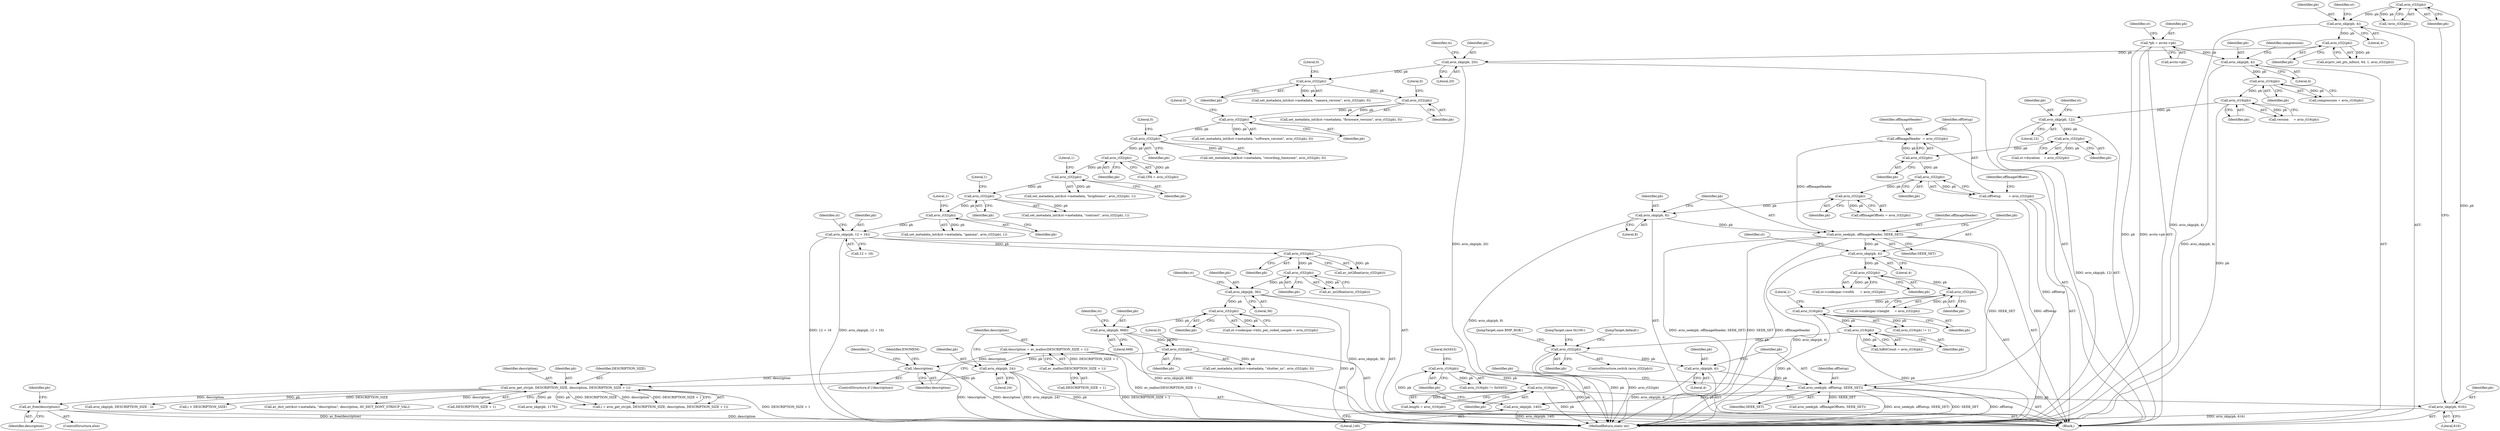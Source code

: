 digraph "0_FFmpeg_7e80b63ecd259d69d383623e75b318bf2bd491f6@API" {
"1000699" [label="(Call,av_free(description))"];
"1000670" [label="(Call,avio_get_str(pb, DESCRIPTION_SIZE, description, DESCRIPTION_SIZE + 1))"];
"1000653" [label="(Call,avio_skip(pb, 24))"];
"1000650" [label="(Call,avio_rl32(pb))"];
"1000641" [label="(Call,avio_skip(pb, 668))"];
"1000477" [label="(Call,avio_rl32(pb))"];
"1000468" [label="(Call,avio_skip(pb, 36))"];
"1000465" [label="(Call,avio_rl32(pb))"];
"1000455" [label="(Call,avio_rl32(pb))"];
"1000443" [label="(Call,avio_skip(pb, 12 + 16))"];
"1000440" [label="(Call,avio_rl32(pb))"];
"1000431" [label="(Call,avio_rl32(pb))"];
"1000422" [label="(Call,avio_rl32(pb))"];
"1000414" [label="(Call,avio_rl32(pb))"];
"1000409" [label="(Call,avio_rl32(pb))"];
"1000400" [label="(Call,avio_rl32(pb))"];
"1000391" [label="(Call,avio_rl32(pb))"];
"1000382" [label="(Call,avio_rl32(pb))"];
"1000373" [label="(Call,avio_skip(pb, 20))"];
"1000371" [label="(Call,avio_rl32(pb))"];
"1000364" [label="(Call,avio_skip(pb, 4))"];
"1000345" [label="(Call,avio_rl32(pb))"];
"1000339" [label="(Call,avio_skip(pb, 616))"];
"1000327" [label="(Call,avio_rl16(pb))"];
"1000320" [label="(Call,avio_rl16(pb))"];
"1000315" [label="(Call,avio_skip(pb, 140))"];
"1000311" [label="(Call,avio_seek(pb, offSetup, SEEK_SET))"];
"1000308" [label="(Call,avio_skip(pb, 4))"];
"1000278" [label="(Call,avio_rl32(pb))"];
"1000252" [label="(Call,avio_rl16(pb))"];
"1000245" [label="(Call,avio_rl16(pb))"];
"1000241" [label="(Call,avio_rl32(pb))"];
"1000233" [label="(Call,avio_rl32(pb))"];
"1000224" [label="(Call,avio_skip(pb, 4))"];
"1000220" [label="(Call,avio_seek(pb, offImageHeader, SEEK_SET))"];
"1000217" [label="(Call,avio_skip(pb, 8))"];
"1000215" [label="(Call,avio_rl32(pb))"];
"1000211" [label="(Call,avio_rl32(pb))"];
"1000207" [label="(Call,avio_rl32(pb))"];
"1000203" [label="(Call,avio_rl32(pb))"];
"1000196" [label="(Call,avio_skip(pb, 12))"];
"1000183" [label="(Call,avio_rl16(pb))"];
"1000179" [label="(Call,avio_rl16(pb))"];
"1000174" [label="(Call,avio_skip(pb, 4))"];
"1000125" [label="(Call,*pb = avctx->pb)"];
"1000205" [label="(Call,offImageHeader  = avio_rl32(pb))"];
"1000209" [label="(Call,offSetup        = avio_rl32(pb))"];
"1000663" [label="(Call,!description)"];
"1000656" [label="(Call,description = av_malloc(DESCRIPTION_SIZE + 1))"];
"1000658" [label="(Call,av_malloc(DESCRIPTION_SIZE + 1))"];
"1000242" [label="(Identifier,pb)"];
"1000385" [label="(Call,set_metadata_int(&st->metadata, \"firmware_version\", avio_rl32(pb), 0))"];
"1000445" [label="(Call,12 + 16)"];
"1000464" [label="(Call,av_int2float(avio_rl32(pb)))"];
"1000315" [label="(Call,avio_skip(pb, 140))"];
"1000220" [label="(Call,avio_seek(pb, offImageHeader, SEEK_SET))"];
"1000311" [label="(Call,avio_seek(pb, offSetup, SEEK_SET))"];
"1000314" [label="(Identifier,SEEK_SET)"];
"1000681" [label="(Call,avio_skip(pb, DESCRIPTION_SIZE - i))"];
"1000422" [label="(Call,avio_rl32(pb))"];
"1000212" [label="(Identifier,pb)"];
"1000373" [label="(Call,avio_skip(pb, 20))"];
"1000652" [label="(Literal,0)"];
"1000277" [label="(ControlStructure,switch (avio_rl32(pb)))"];
"1000671" [label="(Identifier,pb)"];
"1000213" [label="(Call,offImageOffsets = avio_rl32(pb))"];
"1000181" [label="(Call,version     = avio_rl16(pb))"];
"1000210" [label="(Identifier,offSetup)"];
"1000219" [label="(Literal,8)"];
"1000468" [label="(Call,avio_skip(pb, 36))"];
"1000346" [label="(Identifier,pb)"];
"1000664" [label="(Identifier,description)"];
"1000441" [label="(Identifier,pb)"];
"1000211" [label="(Call,avio_rl32(pb))"];
"1000217" [label="(Call,avio_skip(pb, 8))"];
"1000410" [label="(Identifier,pb)"];
"1000402" [label="(Literal,0)"];
"1000178" [label="(Identifier,compression)"];
"1000678" [label="(Call,i < DESCRIPTION_SIZE)"];
"1000344" [label="(Call,!avio_rl32(pb))"];
"1000690" [label="(Call,av_dict_set(&st->metadata, \"description\", description, AV_DICT_DONT_STRDUP_VAL))"];
"1000470" [label="(Literal,36)"];
"1000780" [label="(MethodReturn,static int)"];
"1000233" [label="(Call,avio_rl32(pb))"];
"1000241" [label="(Call,avio_rl32(pb))"];
"1000454" [label="(Call,av_int2float(avio_rl32(pb)))"];
"1000179" [label="(Call,avio_rl16(pb))"];
"1000176" [label="(Literal,4)"];
"1000313" [label="(Identifier,offSetup)"];
"1000647" [label="(Identifier,st)"];
"1000669" [label="(Identifier,i)"];
"1000209" [label="(Call,offSetup        = avio_rl32(pb))"];
"1000234" [label="(Identifier,pb)"];
"1000431" [label="(Call,avio_rl32(pb))"];
"1000328" [label="(Identifier,pb)"];
"1000379" [label="(Identifier,st)"];
"1000123" [label="(Block,)"];
"1000456" [label="(Identifier,pb)"];
"1000227" [label="(Call,st->codecpar->width      = avio_rl32(pb))"];
"1000325" [label="(Call,length = avio_rl16(pb))"];
"1000126" [label="(Identifier,pb)"];
"1000321" [label="(Identifier,pb)"];
"1000319" [label="(Call,avio_rl16(pb) != 0x5453)"];
"1000247" [label="(Literal,1)"];
"1000401" [label="(Identifier,pb)"];
"1000700" [label="(Identifier,description)"];
"1000367" [label="(Call,avpriv_set_pts_info(st, 64, 1, avio_rl32(pb)))"];
"1000177" [label="(Call,compression = avio_rl16(pb))"];
"1000252" [label="(Call,avio_rl16(pb))"];
"1000371" [label="(Call,avio_rl32(pb))"];
"1000143" [label="(Identifier,st)"];
"1000215" [label="(Call,avio_rl32(pb))"];
"1000205" [label="(Call,offImageHeader  = avio_rl32(pb))"];
"1000206" [label="(Identifier,offImageHeader)"];
"1000653" [label="(Call,avio_skip(pb, 24))"];
"1000414" [label="(Call,avio_rl32(pb))"];
"1000443" [label="(Call,avio_skip(pb, 12 + 16))"];
"1000340" [label="(Identifier,pb)"];
"1000432" [label="(Identifier,pb)"];
"1000650" [label="(Call,avio_rl32(pb))"];
"1000672" [label="(Identifier,DESCRIPTION_SIZE)"];
"1000309" [label="(Identifier,pb)"];
"1000216" [label="(Identifier,pb)"];
"1000308" [label="(Call,avio_skip(pb, 4))"];
"1000477" [label="(Call,avio_rl32(pb))"];
"1000245" [label="(Call,avio_rl16(pb))"];
"1000375" [label="(Literal,20)"];
"1000341" [label="(Literal,616)"];
"1000433" [label="(Literal,1)"];
"1000423" [label="(Identifier,pb)"];
"1000451" [label="(Identifier,st)"];
"1000400" [label="(Call,avio_rl32(pb))"];
"1000244" [label="(Call,avio_rl16(pb) != 1)"];
"1000383" [label="(Identifier,pb)"];
"1000702" [label="(Identifier,pb)"];
"1000365" [label="(Identifier,pb)"];
"1000226" [label="(Literal,4)"];
"1000642" [label="(Identifier,pb)"];
"1000644" [label="(Call,set_metadata_int(&st->metadata, \"shutter_ns\", avio_rl32(pb), 0))"];
"1000670" [label="(Call,avio_get_str(pb, DESCRIPTION_SIZE, description, DESCRIPTION_SIZE + 1))"];
"1000310" [label="(Literal,4)"];
"1000425" [label="(Call,set_metadata_int(&st->metadata, \"contrast\", avio_rl32(pb), 1))"];
"1000444" [label="(Identifier,pb)"];
"1000279" [label="(Identifier,pb)"];
"1000658" [label="(Call,av_malloc(DESCRIPTION_SIZE + 1))"];
"1000175" [label="(Identifier,pb)"];
"1000250" [label="(Call,biBitCount = avio_rl16(pb))"];
"1000224" [label="(Call,avio_skip(pb, 4))"];
"1000345" [label="(Call,avio_rl32(pb))"];
"1000281" [label="(JumpTarget,case BMP_RGB:)"];
"1000749" [label="(Call,avio_seek(pb, offImageOffsets, SEEK_SET))"];
"1000366" [label="(Literal,4)"];
"1000372" [label="(Identifier,pb)"];
"1000222" [label="(Identifier,offImageHeader)"];
"1000204" [label="(Identifier,pb)"];
"1000474" [label="(Identifier,st)"];
"1000465" [label="(Call,avio_rl32(pb))"];
"1000409" [label="(Call,avio_rl32(pb))"];
"1000393" [label="(Literal,0)"];
"1000376" [label="(Call,set_metadata_int(&st->metadata, \"camera_version\", avio_rl32(pb), 0))"];
"1000320" [label="(Call,avio_rl16(pb))"];
"1000230" [label="(Identifier,st)"];
"1000183" [label="(Call,avio_rl16(pb))"];
"1000656" [label="(Call,description = av_malloc(DESCRIPTION_SIZE + 1))"];
"1000127" [label="(Call,avctx->pb)"];
"1000699" [label="(Call,av_free(description))"];
"1000655" [label="(Literal,24)"];
"1000253" [label="(Identifier,pb)"];
"1000368" [label="(Identifier,st)"];
"1000174" [label="(Call,avio_skip(pb, 4))"];
"1000657" [label="(Identifier,description)"];
"1000317" [label="(Literal,140)"];
"1000663" [label="(Call,!description)"];
"1000394" [label="(Call,set_metadata_int(&st->metadata, \"software_version\", avio_rl32(pb), 0))"];
"1000662" [label="(ControlStructure,if (!description))"];
"1000208" [label="(Identifier,pb)"];
"1000403" [label="(Call,set_metadata_int(&st->metadata, \"recording_timezone\", avio_rl32(pb), 0))"];
"1000384" [label="(Literal,0)"];
"1000392" [label="(Identifier,pb)"];
"1000364" [label="(Call,avio_skip(pb, 4))"];
"1000667" [label="(Identifier,ENOMEM)"];
"1000327" [label="(Call,avio_rl16(pb))"];
"1000674" [label="(Call,DESCRIPTION_SIZE + 1)"];
"1000278" [label="(Call,avio_rl32(pb))"];
"1000197" [label="(Identifier,pb)"];
"1000382" [label="(Call,avio_rl32(pb))"];
"1000198" [label="(Literal,12)"];
"1000196" [label="(Call,avio_skip(pb, 12))"];
"1000374" [label="(Identifier,pb)"];
"1000316" [label="(Identifier,pb)"];
"1000221" [label="(Identifier,pb)"];
"1000246" [label="(Identifier,pb)"];
"1000411" [label="(Literal,0)"];
"1000643" [label="(Literal,668)"];
"1000424" [label="(Literal,1)"];
"1000223" [label="(Identifier,SEEK_SET)"];
"1000478" [label="(Identifier,pb)"];
"1000416" [label="(Call,set_metadata_int(&st->metadata, \"brightness\", avio_rl32(pb), 1))"];
"1000180" [label="(Identifier,pb)"];
"1000225" [label="(Identifier,pb)"];
"1000701" [label="(Call,avio_skip(pb, 1176))"];
"1000698" [label="(ControlStructure,else)"];
"1000466" [label="(Identifier,pb)"];
"1000286" [label="(JumpTarget,case 0x100:)"];
"1000471" [label="(Call,st->codecpar->bits_per_coded_sample = avio_rl32(pb))"];
"1000184" [label="(Identifier,pb)"];
"1000214" [label="(Identifier,offImageOffsets)"];
"1000203" [label="(Call,avio_rl32(pb))"];
"1000391" [label="(Call,avio_rl32(pb))"];
"1000312" [label="(Identifier,pb)"];
"1000207" [label="(Call,avio_rl32(pb))"];
"1000125" [label="(Call,*pb = avctx->pb)"];
"1000659" [label="(Call,DESCRIPTION_SIZE + 1)"];
"1000322" [label="(Literal,0x5453)"];
"1000235" [label="(Call,st->codecpar->height     = avio_rl32(pb))"];
"1000434" [label="(Call,set_metadata_int(&st->metadata, \"gamma\", avio_rl32(pb), 1))"];
"1000201" [label="(Identifier,st)"];
"1000654" [label="(Identifier,pb)"];
"1000412" [label="(Call,CFA = avio_rl32(pb))"];
"1000469" [label="(Identifier,pb)"];
"1000455" [label="(Call,avio_rl32(pb))"];
"1000651" [label="(Identifier,pb)"];
"1000440" [label="(Call,avio_rl32(pb))"];
"1000673" [label="(Identifier,description)"];
"1000339" [label="(Call,avio_skip(pb, 616))"];
"1000668" [label="(Call,i = avio_get_str(pb, DESCRIPTION_SIZE, description, DESCRIPTION_SIZE + 1))"];
"1000415" [label="(Identifier,pb)"];
"1000218" [label="(Identifier,pb)"];
"1000442" [label="(Literal,1)"];
"1000199" [label="(Call,st->duration    = avio_rl32(pb))"];
"1000302" [label="(JumpTarget,default:)"];
"1000641" [label="(Call,avio_skip(pb, 668))"];
"1000699" -> "1000698"  [label="AST: "];
"1000699" -> "1000700"  [label="CFG: "];
"1000700" -> "1000699"  [label="AST: "];
"1000702" -> "1000699"  [label="CFG: "];
"1000699" -> "1000780"  [label="DDG: description"];
"1000699" -> "1000780"  [label="DDG: av_free(description)"];
"1000670" -> "1000699"  [label="DDG: description"];
"1000670" -> "1000668"  [label="AST: "];
"1000670" -> "1000674"  [label="CFG: "];
"1000671" -> "1000670"  [label="AST: "];
"1000672" -> "1000670"  [label="AST: "];
"1000673" -> "1000670"  [label="AST: "];
"1000674" -> "1000670"  [label="AST: "];
"1000668" -> "1000670"  [label="CFG: "];
"1000670" -> "1000780"  [label="DDG: DESCRIPTION_SIZE + 1"];
"1000670" -> "1000668"  [label="DDG: pb"];
"1000670" -> "1000668"  [label="DDG: DESCRIPTION_SIZE"];
"1000670" -> "1000668"  [label="DDG: description"];
"1000670" -> "1000668"  [label="DDG: DESCRIPTION_SIZE + 1"];
"1000653" -> "1000670"  [label="DDG: pb"];
"1000663" -> "1000670"  [label="DDG: description"];
"1000670" -> "1000678"  [label="DDG: DESCRIPTION_SIZE"];
"1000670" -> "1000681"  [label="DDG: pb"];
"1000670" -> "1000690"  [label="DDG: description"];
"1000670" -> "1000701"  [label="DDG: pb"];
"1000653" -> "1000123"  [label="AST: "];
"1000653" -> "1000655"  [label="CFG: "];
"1000654" -> "1000653"  [label="AST: "];
"1000655" -> "1000653"  [label="AST: "];
"1000657" -> "1000653"  [label="CFG: "];
"1000653" -> "1000780"  [label="DDG: avio_skip(pb, 24)"];
"1000653" -> "1000780"  [label="DDG: pb"];
"1000650" -> "1000653"  [label="DDG: pb"];
"1000650" -> "1000644"  [label="AST: "];
"1000650" -> "1000651"  [label="CFG: "];
"1000651" -> "1000650"  [label="AST: "];
"1000652" -> "1000650"  [label="CFG: "];
"1000650" -> "1000644"  [label="DDG: pb"];
"1000641" -> "1000650"  [label="DDG: pb"];
"1000641" -> "1000123"  [label="AST: "];
"1000641" -> "1000643"  [label="CFG: "];
"1000642" -> "1000641"  [label="AST: "];
"1000643" -> "1000641"  [label="AST: "];
"1000647" -> "1000641"  [label="CFG: "];
"1000641" -> "1000780"  [label="DDG: avio_skip(pb, 668)"];
"1000477" -> "1000641"  [label="DDG: pb"];
"1000477" -> "1000471"  [label="AST: "];
"1000477" -> "1000478"  [label="CFG: "];
"1000478" -> "1000477"  [label="AST: "];
"1000471" -> "1000477"  [label="CFG: "];
"1000477" -> "1000780"  [label="DDG: pb"];
"1000477" -> "1000471"  [label="DDG: pb"];
"1000468" -> "1000477"  [label="DDG: pb"];
"1000468" -> "1000123"  [label="AST: "];
"1000468" -> "1000470"  [label="CFG: "];
"1000469" -> "1000468"  [label="AST: "];
"1000470" -> "1000468"  [label="AST: "];
"1000474" -> "1000468"  [label="CFG: "];
"1000468" -> "1000780"  [label="DDG: avio_skip(pb, 36)"];
"1000465" -> "1000468"  [label="DDG: pb"];
"1000465" -> "1000464"  [label="AST: "];
"1000465" -> "1000466"  [label="CFG: "];
"1000466" -> "1000465"  [label="AST: "];
"1000464" -> "1000465"  [label="CFG: "];
"1000465" -> "1000464"  [label="DDG: pb"];
"1000455" -> "1000465"  [label="DDG: pb"];
"1000455" -> "1000454"  [label="AST: "];
"1000455" -> "1000456"  [label="CFG: "];
"1000456" -> "1000455"  [label="AST: "];
"1000454" -> "1000455"  [label="CFG: "];
"1000455" -> "1000454"  [label="DDG: pb"];
"1000443" -> "1000455"  [label="DDG: pb"];
"1000443" -> "1000123"  [label="AST: "];
"1000443" -> "1000445"  [label="CFG: "];
"1000444" -> "1000443"  [label="AST: "];
"1000445" -> "1000443"  [label="AST: "];
"1000451" -> "1000443"  [label="CFG: "];
"1000443" -> "1000780"  [label="DDG: avio_skip(pb, 12 + 16)"];
"1000443" -> "1000780"  [label="DDG: 12 + 16"];
"1000440" -> "1000443"  [label="DDG: pb"];
"1000440" -> "1000434"  [label="AST: "];
"1000440" -> "1000441"  [label="CFG: "];
"1000441" -> "1000440"  [label="AST: "];
"1000442" -> "1000440"  [label="CFG: "];
"1000440" -> "1000434"  [label="DDG: pb"];
"1000431" -> "1000440"  [label="DDG: pb"];
"1000431" -> "1000425"  [label="AST: "];
"1000431" -> "1000432"  [label="CFG: "];
"1000432" -> "1000431"  [label="AST: "];
"1000433" -> "1000431"  [label="CFG: "];
"1000431" -> "1000425"  [label="DDG: pb"];
"1000422" -> "1000431"  [label="DDG: pb"];
"1000422" -> "1000416"  [label="AST: "];
"1000422" -> "1000423"  [label="CFG: "];
"1000423" -> "1000422"  [label="AST: "];
"1000424" -> "1000422"  [label="CFG: "];
"1000422" -> "1000416"  [label="DDG: pb"];
"1000414" -> "1000422"  [label="DDG: pb"];
"1000414" -> "1000412"  [label="AST: "];
"1000414" -> "1000415"  [label="CFG: "];
"1000415" -> "1000414"  [label="AST: "];
"1000412" -> "1000414"  [label="CFG: "];
"1000414" -> "1000412"  [label="DDG: pb"];
"1000409" -> "1000414"  [label="DDG: pb"];
"1000409" -> "1000403"  [label="AST: "];
"1000409" -> "1000410"  [label="CFG: "];
"1000410" -> "1000409"  [label="AST: "];
"1000411" -> "1000409"  [label="CFG: "];
"1000409" -> "1000403"  [label="DDG: pb"];
"1000400" -> "1000409"  [label="DDG: pb"];
"1000400" -> "1000394"  [label="AST: "];
"1000400" -> "1000401"  [label="CFG: "];
"1000401" -> "1000400"  [label="AST: "];
"1000402" -> "1000400"  [label="CFG: "];
"1000400" -> "1000394"  [label="DDG: pb"];
"1000391" -> "1000400"  [label="DDG: pb"];
"1000391" -> "1000385"  [label="AST: "];
"1000391" -> "1000392"  [label="CFG: "];
"1000392" -> "1000391"  [label="AST: "];
"1000393" -> "1000391"  [label="CFG: "];
"1000391" -> "1000385"  [label="DDG: pb"];
"1000382" -> "1000391"  [label="DDG: pb"];
"1000382" -> "1000376"  [label="AST: "];
"1000382" -> "1000383"  [label="CFG: "];
"1000383" -> "1000382"  [label="AST: "];
"1000384" -> "1000382"  [label="CFG: "];
"1000382" -> "1000376"  [label="DDG: pb"];
"1000373" -> "1000382"  [label="DDG: pb"];
"1000373" -> "1000123"  [label="AST: "];
"1000373" -> "1000375"  [label="CFG: "];
"1000374" -> "1000373"  [label="AST: "];
"1000375" -> "1000373"  [label="AST: "];
"1000379" -> "1000373"  [label="CFG: "];
"1000373" -> "1000780"  [label="DDG: avio_skip(pb, 20)"];
"1000371" -> "1000373"  [label="DDG: pb"];
"1000371" -> "1000367"  [label="AST: "];
"1000371" -> "1000372"  [label="CFG: "];
"1000372" -> "1000371"  [label="AST: "];
"1000367" -> "1000371"  [label="CFG: "];
"1000371" -> "1000367"  [label="DDG: pb"];
"1000364" -> "1000371"  [label="DDG: pb"];
"1000364" -> "1000123"  [label="AST: "];
"1000364" -> "1000366"  [label="CFG: "];
"1000365" -> "1000364"  [label="AST: "];
"1000366" -> "1000364"  [label="AST: "];
"1000368" -> "1000364"  [label="CFG: "];
"1000364" -> "1000780"  [label="DDG: avio_skip(pb, 4)"];
"1000345" -> "1000364"  [label="DDG: pb"];
"1000345" -> "1000344"  [label="AST: "];
"1000345" -> "1000346"  [label="CFG: "];
"1000346" -> "1000345"  [label="AST: "];
"1000344" -> "1000345"  [label="CFG: "];
"1000345" -> "1000344"  [label="DDG: pb"];
"1000339" -> "1000345"  [label="DDG: pb"];
"1000339" -> "1000123"  [label="AST: "];
"1000339" -> "1000341"  [label="CFG: "];
"1000340" -> "1000339"  [label="AST: "];
"1000341" -> "1000339"  [label="AST: "];
"1000346" -> "1000339"  [label="CFG: "];
"1000339" -> "1000780"  [label="DDG: avio_skip(pb, 616)"];
"1000327" -> "1000339"  [label="DDG: pb"];
"1000327" -> "1000325"  [label="AST: "];
"1000327" -> "1000328"  [label="CFG: "];
"1000328" -> "1000327"  [label="AST: "];
"1000325" -> "1000327"  [label="CFG: "];
"1000327" -> "1000780"  [label="DDG: pb"];
"1000327" -> "1000325"  [label="DDG: pb"];
"1000320" -> "1000327"  [label="DDG: pb"];
"1000320" -> "1000319"  [label="AST: "];
"1000320" -> "1000321"  [label="CFG: "];
"1000321" -> "1000320"  [label="AST: "];
"1000322" -> "1000320"  [label="CFG: "];
"1000320" -> "1000780"  [label="DDG: pb"];
"1000320" -> "1000319"  [label="DDG: pb"];
"1000315" -> "1000320"  [label="DDG: pb"];
"1000315" -> "1000123"  [label="AST: "];
"1000315" -> "1000317"  [label="CFG: "];
"1000316" -> "1000315"  [label="AST: "];
"1000317" -> "1000315"  [label="AST: "];
"1000321" -> "1000315"  [label="CFG: "];
"1000315" -> "1000780"  [label="DDG: avio_skip(pb, 140)"];
"1000311" -> "1000315"  [label="DDG: pb"];
"1000311" -> "1000123"  [label="AST: "];
"1000311" -> "1000314"  [label="CFG: "];
"1000312" -> "1000311"  [label="AST: "];
"1000313" -> "1000311"  [label="AST: "];
"1000314" -> "1000311"  [label="AST: "];
"1000316" -> "1000311"  [label="CFG: "];
"1000311" -> "1000780"  [label="DDG: offSetup"];
"1000311" -> "1000780"  [label="DDG: avio_seek(pb, offSetup, SEEK_SET)"];
"1000311" -> "1000780"  [label="DDG: SEEK_SET"];
"1000308" -> "1000311"  [label="DDG: pb"];
"1000209" -> "1000311"  [label="DDG: offSetup"];
"1000220" -> "1000311"  [label="DDG: SEEK_SET"];
"1000311" -> "1000749"  [label="DDG: SEEK_SET"];
"1000308" -> "1000123"  [label="AST: "];
"1000308" -> "1000310"  [label="CFG: "];
"1000309" -> "1000308"  [label="AST: "];
"1000310" -> "1000308"  [label="AST: "];
"1000312" -> "1000308"  [label="CFG: "];
"1000308" -> "1000780"  [label="DDG: avio_skip(pb, 4)"];
"1000278" -> "1000308"  [label="DDG: pb"];
"1000278" -> "1000277"  [label="AST: "];
"1000278" -> "1000279"  [label="CFG: "];
"1000279" -> "1000278"  [label="AST: "];
"1000281" -> "1000278"  [label="CFG: "];
"1000286" -> "1000278"  [label="CFG: "];
"1000302" -> "1000278"  [label="CFG: "];
"1000278" -> "1000780"  [label="DDG: avio_rl32(pb)"];
"1000278" -> "1000780"  [label="DDG: pb"];
"1000252" -> "1000278"  [label="DDG: pb"];
"1000252" -> "1000250"  [label="AST: "];
"1000252" -> "1000253"  [label="CFG: "];
"1000253" -> "1000252"  [label="AST: "];
"1000250" -> "1000252"  [label="CFG: "];
"1000252" -> "1000780"  [label="DDG: pb"];
"1000252" -> "1000250"  [label="DDG: pb"];
"1000245" -> "1000252"  [label="DDG: pb"];
"1000245" -> "1000244"  [label="AST: "];
"1000245" -> "1000246"  [label="CFG: "];
"1000246" -> "1000245"  [label="AST: "];
"1000247" -> "1000245"  [label="CFG: "];
"1000245" -> "1000780"  [label="DDG: pb"];
"1000245" -> "1000244"  [label="DDG: pb"];
"1000241" -> "1000245"  [label="DDG: pb"];
"1000241" -> "1000235"  [label="AST: "];
"1000241" -> "1000242"  [label="CFG: "];
"1000242" -> "1000241"  [label="AST: "];
"1000235" -> "1000241"  [label="CFG: "];
"1000241" -> "1000235"  [label="DDG: pb"];
"1000233" -> "1000241"  [label="DDG: pb"];
"1000233" -> "1000227"  [label="AST: "];
"1000233" -> "1000234"  [label="CFG: "];
"1000234" -> "1000233"  [label="AST: "];
"1000227" -> "1000233"  [label="CFG: "];
"1000233" -> "1000227"  [label="DDG: pb"];
"1000224" -> "1000233"  [label="DDG: pb"];
"1000224" -> "1000123"  [label="AST: "];
"1000224" -> "1000226"  [label="CFG: "];
"1000225" -> "1000224"  [label="AST: "];
"1000226" -> "1000224"  [label="AST: "];
"1000230" -> "1000224"  [label="CFG: "];
"1000224" -> "1000780"  [label="DDG: avio_skip(pb, 4)"];
"1000220" -> "1000224"  [label="DDG: pb"];
"1000220" -> "1000123"  [label="AST: "];
"1000220" -> "1000223"  [label="CFG: "];
"1000221" -> "1000220"  [label="AST: "];
"1000222" -> "1000220"  [label="AST: "];
"1000223" -> "1000220"  [label="AST: "];
"1000225" -> "1000220"  [label="CFG: "];
"1000220" -> "1000780"  [label="DDG: SEEK_SET"];
"1000220" -> "1000780"  [label="DDG: offImageHeader"];
"1000220" -> "1000780"  [label="DDG: avio_seek(pb, offImageHeader, SEEK_SET)"];
"1000217" -> "1000220"  [label="DDG: pb"];
"1000205" -> "1000220"  [label="DDG: offImageHeader"];
"1000217" -> "1000123"  [label="AST: "];
"1000217" -> "1000219"  [label="CFG: "];
"1000218" -> "1000217"  [label="AST: "];
"1000219" -> "1000217"  [label="AST: "];
"1000221" -> "1000217"  [label="CFG: "];
"1000217" -> "1000780"  [label="DDG: avio_skip(pb, 8)"];
"1000215" -> "1000217"  [label="DDG: pb"];
"1000215" -> "1000213"  [label="AST: "];
"1000215" -> "1000216"  [label="CFG: "];
"1000216" -> "1000215"  [label="AST: "];
"1000213" -> "1000215"  [label="CFG: "];
"1000215" -> "1000213"  [label="DDG: pb"];
"1000211" -> "1000215"  [label="DDG: pb"];
"1000211" -> "1000209"  [label="AST: "];
"1000211" -> "1000212"  [label="CFG: "];
"1000212" -> "1000211"  [label="AST: "];
"1000209" -> "1000211"  [label="CFG: "];
"1000211" -> "1000209"  [label="DDG: pb"];
"1000207" -> "1000211"  [label="DDG: pb"];
"1000207" -> "1000205"  [label="AST: "];
"1000207" -> "1000208"  [label="CFG: "];
"1000208" -> "1000207"  [label="AST: "];
"1000205" -> "1000207"  [label="CFG: "];
"1000207" -> "1000205"  [label="DDG: pb"];
"1000203" -> "1000207"  [label="DDG: pb"];
"1000203" -> "1000199"  [label="AST: "];
"1000203" -> "1000204"  [label="CFG: "];
"1000204" -> "1000203"  [label="AST: "];
"1000199" -> "1000203"  [label="CFG: "];
"1000203" -> "1000199"  [label="DDG: pb"];
"1000196" -> "1000203"  [label="DDG: pb"];
"1000196" -> "1000123"  [label="AST: "];
"1000196" -> "1000198"  [label="CFG: "];
"1000197" -> "1000196"  [label="AST: "];
"1000198" -> "1000196"  [label="AST: "];
"1000201" -> "1000196"  [label="CFG: "];
"1000196" -> "1000780"  [label="DDG: avio_skip(pb, 12)"];
"1000183" -> "1000196"  [label="DDG: pb"];
"1000183" -> "1000181"  [label="AST: "];
"1000183" -> "1000184"  [label="CFG: "];
"1000184" -> "1000183"  [label="AST: "];
"1000181" -> "1000183"  [label="CFG: "];
"1000183" -> "1000780"  [label="DDG: pb"];
"1000183" -> "1000181"  [label="DDG: pb"];
"1000179" -> "1000183"  [label="DDG: pb"];
"1000179" -> "1000177"  [label="AST: "];
"1000179" -> "1000180"  [label="CFG: "];
"1000180" -> "1000179"  [label="AST: "];
"1000177" -> "1000179"  [label="CFG: "];
"1000179" -> "1000177"  [label="DDG: pb"];
"1000174" -> "1000179"  [label="DDG: pb"];
"1000174" -> "1000123"  [label="AST: "];
"1000174" -> "1000176"  [label="CFG: "];
"1000175" -> "1000174"  [label="AST: "];
"1000176" -> "1000174"  [label="AST: "];
"1000178" -> "1000174"  [label="CFG: "];
"1000174" -> "1000780"  [label="DDG: avio_skip(pb, 4)"];
"1000125" -> "1000174"  [label="DDG: pb"];
"1000125" -> "1000123"  [label="AST: "];
"1000125" -> "1000127"  [label="CFG: "];
"1000126" -> "1000125"  [label="AST: "];
"1000127" -> "1000125"  [label="AST: "];
"1000143" -> "1000125"  [label="CFG: "];
"1000125" -> "1000780"  [label="DDG: pb"];
"1000125" -> "1000780"  [label="DDG: avctx->pb"];
"1000205" -> "1000123"  [label="AST: "];
"1000206" -> "1000205"  [label="AST: "];
"1000210" -> "1000205"  [label="CFG: "];
"1000209" -> "1000123"  [label="AST: "];
"1000210" -> "1000209"  [label="AST: "];
"1000214" -> "1000209"  [label="CFG: "];
"1000209" -> "1000780"  [label="DDG: offSetup"];
"1000663" -> "1000662"  [label="AST: "];
"1000663" -> "1000664"  [label="CFG: "];
"1000664" -> "1000663"  [label="AST: "];
"1000667" -> "1000663"  [label="CFG: "];
"1000669" -> "1000663"  [label="CFG: "];
"1000663" -> "1000780"  [label="DDG: !description"];
"1000663" -> "1000780"  [label="DDG: description"];
"1000656" -> "1000663"  [label="DDG: description"];
"1000656" -> "1000123"  [label="AST: "];
"1000656" -> "1000658"  [label="CFG: "];
"1000657" -> "1000656"  [label="AST: "];
"1000658" -> "1000656"  [label="AST: "];
"1000664" -> "1000656"  [label="CFG: "];
"1000656" -> "1000780"  [label="DDG: av_malloc(DESCRIPTION_SIZE + 1)"];
"1000658" -> "1000656"  [label="DDG: DESCRIPTION_SIZE + 1"];
"1000658" -> "1000659"  [label="CFG: "];
"1000659" -> "1000658"  [label="AST: "];
"1000658" -> "1000780"  [label="DDG: DESCRIPTION_SIZE + 1"];
}
